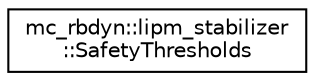 digraph "Graphical Class Hierarchy"
{
 // INTERACTIVE_SVG=YES
 // LATEX_PDF_SIZE
  edge [fontname="Helvetica",fontsize="10",labelfontname="Helvetica",labelfontsize="10"];
  node [fontname="Helvetica",fontsize="10",shape=record];
  rankdir="LR";
  Node0 [label="mc_rbdyn::lipm_stabilizer\l::SafetyThresholds",height=0.2,width=0.4,color="black", fillcolor="white", style="filled",URL="$structmc__rbdyn_1_1lipm__stabilizer_1_1SafetyThresholds.html",tooltip="Stabilizer safety thresholds."];
}
